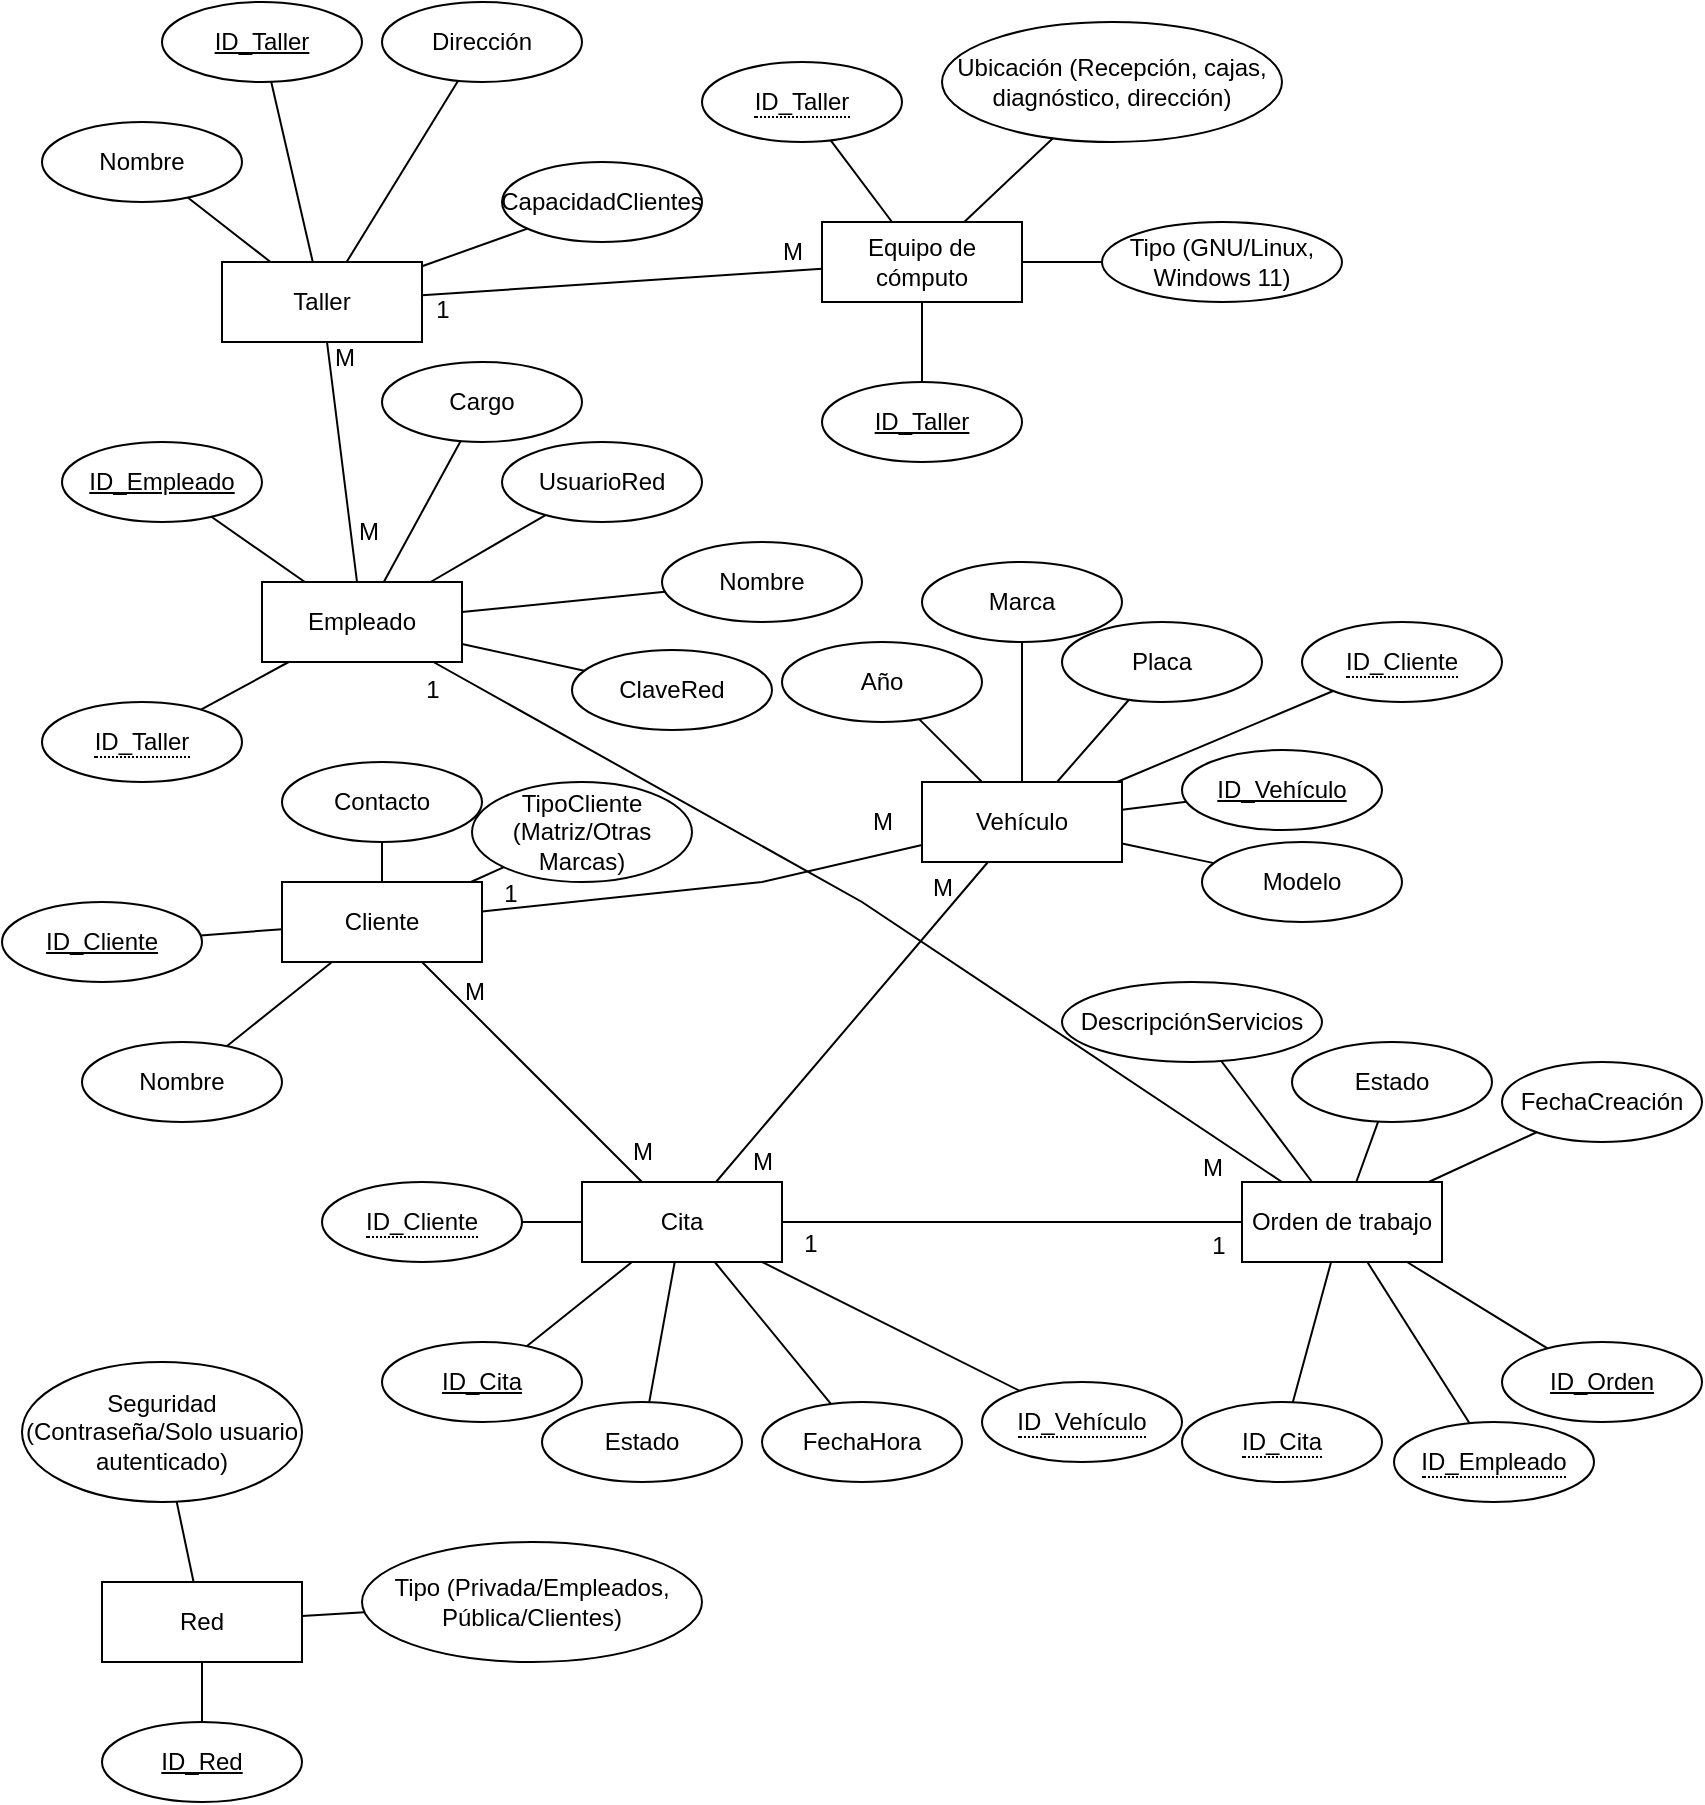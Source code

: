 <mxfile version="26.0.16">
  <diagram id="R2lEEEUBdFMjLlhIrx00" name="Page-1">
    <mxGraphModel dx="1050" dy="625" grid="1" gridSize="10" guides="1" tooltips="1" connect="1" arrows="1" fold="1" page="1" pageScale="1" pageWidth="850" pageHeight="1100" math="0" shadow="0" extFonts="Permanent Marker^https://fonts.googleapis.com/css?family=Permanent+Marker">
      <root>
        <mxCell id="0" />
        <mxCell id="1" parent="0" />
        <mxCell id="UkdhcGkdxdpOqxr7DXhF-1" value="Taller" style="whiteSpace=wrap;html=1;align=center;" parent="1" vertex="1">
          <mxGeometry x="150" y="210" width="100" height="40" as="geometry" />
        </mxCell>
        <mxCell id="UkdhcGkdxdpOqxr7DXhF-2" value="Nombre" style="ellipse;whiteSpace=wrap;html=1;align=center;" parent="1" vertex="1">
          <mxGeometry x="60" y="140" width="100" height="40" as="geometry" />
        </mxCell>
        <mxCell id="UkdhcGkdxdpOqxr7DXhF-3" value="Dirección" style="ellipse;whiteSpace=wrap;html=1;align=center;" parent="1" vertex="1">
          <mxGeometry x="230" y="80" width="100" height="40" as="geometry" />
        </mxCell>
        <mxCell id="UkdhcGkdxdpOqxr7DXhF-4" value="CapacidadClientes" style="ellipse;whiteSpace=wrap;html=1;align=center;" parent="1" vertex="1">
          <mxGeometry x="290" y="160" width="100" height="40" as="geometry" />
        </mxCell>
        <mxCell id="UkdhcGkdxdpOqxr7DXhF-5" value="ID_Taller" style="ellipse;whiteSpace=wrap;html=1;align=center;fontStyle=4;" parent="1" vertex="1">
          <mxGeometry x="120" y="80" width="100" height="40" as="geometry" />
        </mxCell>
        <mxCell id="UkdhcGkdxdpOqxr7DXhF-10" value="Empleado" style="whiteSpace=wrap;html=1;align=center;" parent="1" vertex="1">
          <mxGeometry x="170" y="370" width="100" height="40" as="geometry" />
        </mxCell>
        <mxCell id="UkdhcGkdxdpOqxr7DXhF-11" value="ClaveRed" style="ellipse;whiteSpace=wrap;html=1;align=center;" parent="1" vertex="1">
          <mxGeometry x="325" y="404" width="100" height="40" as="geometry" />
        </mxCell>
        <mxCell id="UkdhcGkdxdpOqxr7DXhF-12" value="UsuarioRed" style="ellipse;whiteSpace=wrap;html=1;align=center;" parent="1" vertex="1">
          <mxGeometry x="290" y="300" width="100" height="40" as="geometry" />
        </mxCell>
        <mxCell id="UkdhcGkdxdpOqxr7DXhF-13" value="Cargo" style="ellipse;whiteSpace=wrap;html=1;align=center;" parent="1" vertex="1">
          <mxGeometry x="230" y="260" width="100" height="40" as="geometry" />
        </mxCell>
        <mxCell id="UkdhcGkdxdpOqxr7DXhF-14" value="Nombre" style="ellipse;whiteSpace=wrap;html=1;align=center;" parent="1" vertex="1">
          <mxGeometry x="370" y="350" width="100" height="40" as="geometry" />
        </mxCell>
        <mxCell id="UkdhcGkdxdpOqxr7DXhF-15" value="ID_Empleado" style="ellipse;whiteSpace=wrap;html=1;align=center;fontStyle=4;" parent="1" vertex="1">
          <mxGeometry x="70" y="300" width="100" height="40" as="geometry" />
        </mxCell>
        <mxCell id="UkdhcGkdxdpOqxr7DXhF-16" value="&lt;span style=&quot;border-bottom: 1px dotted&quot;&gt;ID_Taller&lt;/span&gt;" style="ellipse;whiteSpace=wrap;html=1;align=center;" parent="1" vertex="1">
          <mxGeometry x="60" y="430" width="100" height="40" as="geometry" />
        </mxCell>
        <mxCell id="UkdhcGkdxdpOqxr7DXhF-24" value="Cliente" style="whiteSpace=wrap;html=1;align=center;" parent="1" vertex="1">
          <mxGeometry x="180" y="520" width="100" height="40" as="geometry" />
        </mxCell>
        <mxCell id="UkdhcGkdxdpOqxr7DXhF-25" value="TipoCliente (Matriz/Otras Marcas)" style="ellipse;whiteSpace=wrap;html=1;align=center;" parent="1" vertex="1">
          <mxGeometry x="275" y="470" width="110" height="50" as="geometry" />
        </mxCell>
        <mxCell id="UkdhcGkdxdpOqxr7DXhF-26" value="Contacto" style="ellipse;whiteSpace=wrap;html=1;align=center;" parent="1" vertex="1">
          <mxGeometry x="180" y="460" width="100" height="40" as="geometry" />
        </mxCell>
        <mxCell id="UkdhcGkdxdpOqxr7DXhF-27" value="ID_Cliente" style="ellipse;whiteSpace=wrap;html=1;align=center;fontStyle=4;" parent="1" vertex="1">
          <mxGeometry x="40" y="530" width="100" height="40" as="geometry" />
        </mxCell>
        <mxCell id="UkdhcGkdxdpOqxr7DXhF-28" value="Nombre" style="ellipse;whiteSpace=wrap;html=1;align=center;" parent="1" vertex="1">
          <mxGeometry x="80" y="600" width="100" height="40" as="geometry" />
        </mxCell>
        <mxCell id="UkdhcGkdxdpOqxr7DXhF-33" value="Vehículo" style="whiteSpace=wrap;html=1;align=center;" parent="1" vertex="1">
          <mxGeometry x="500" y="470" width="100" height="40" as="geometry" />
        </mxCell>
        <mxCell id="UkdhcGkdxdpOqxr7DXhF-34" value="ID_Vehículo" style="ellipse;whiteSpace=wrap;html=1;align=center;fontStyle=4;" parent="1" vertex="1">
          <mxGeometry x="630" y="454" width="100" height="40" as="geometry" />
        </mxCell>
        <mxCell id="UkdhcGkdxdpOqxr7DXhF-35" value="Año" style="ellipse;whiteSpace=wrap;html=1;align=center;" parent="1" vertex="1">
          <mxGeometry x="430" y="400" width="100" height="40" as="geometry" />
        </mxCell>
        <mxCell id="UkdhcGkdxdpOqxr7DXhF-36" value="Marca" style="ellipse;whiteSpace=wrap;html=1;align=center;" parent="1" vertex="1">
          <mxGeometry x="500" y="360" width="100" height="40" as="geometry" />
        </mxCell>
        <mxCell id="UkdhcGkdxdpOqxr7DXhF-37" value="Modelo" style="ellipse;whiteSpace=wrap;html=1;align=center;" parent="1" vertex="1">
          <mxGeometry x="640" y="500" width="100" height="40" as="geometry" />
        </mxCell>
        <mxCell id="UkdhcGkdxdpOqxr7DXhF-38" value="Placa" style="ellipse;whiteSpace=wrap;html=1;align=center;" parent="1" vertex="1">
          <mxGeometry x="570" y="390" width="100" height="40" as="geometry" />
        </mxCell>
        <mxCell id="UkdhcGkdxdpOqxr7DXhF-39" value="&lt;span style=&quot;border-bottom: 1px dotted&quot;&gt;ID_Cliente&lt;/span&gt;" style="ellipse;whiteSpace=wrap;html=1;align=center;" parent="1" vertex="1">
          <mxGeometry x="690" y="390" width="100" height="40" as="geometry" />
        </mxCell>
        <mxCell id="UkdhcGkdxdpOqxr7DXhF-48" value="Cita" style="whiteSpace=wrap;html=1;align=center;" parent="1" vertex="1">
          <mxGeometry x="330" y="670" width="100" height="40" as="geometry" />
        </mxCell>
        <mxCell id="UkdhcGkdxdpOqxr7DXhF-49" value="Estado" style="ellipse;whiteSpace=wrap;html=1;align=center;" parent="1" vertex="1">
          <mxGeometry x="310" y="780" width="100" height="40" as="geometry" />
        </mxCell>
        <mxCell id="UkdhcGkdxdpOqxr7DXhF-50" value="FechaHora" style="ellipse;whiteSpace=wrap;html=1;align=center;" parent="1" vertex="1">
          <mxGeometry x="420" y="780" width="100" height="40" as="geometry" />
        </mxCell>
        <mxCell id="UkdhcGkdxdpOqxr7DXhF-51" value="ID_Cita" style="ellipse;whiteSpace=wrap;html=1;align=center;fontStyle=4;" parent="1" vertex="1">
          <mxGeometry x="230" y="750" width="100" height="40" as="geometry" />
        </mxCell>
        <mxCell id="UkdhcGkdxdpOqxr7DXhF-52" value="&lt;span style=&quot;border-bottom: 1px dotted&quot;&gt;ID_Vehículo&lt;/span&gt;" style="ellipse;whiteSpace=wrap;html=1;align=center;" parent="1" vertex="1">
          <mxGeometry x="530" y="770" width="100" height="40" as="geometry" />
        </mxCell>
        <mxCell id="UkdhcGkdxdpOqxr7DXhF-53" value="&lt;span style=&quot;border-bottom: 1px dotted&quot;&gt;ID_Cliente&lt;/span&gt;" style="ellipse;whiteSpace=wrap;html=1;align=center;" parent="1" vertex="1">
          <mxGeometry x="200" y="670" width="100" height="40" as="geometry" />
        </mxCell>
        <mxCell id="UkdhcGkdxdpOqxr7DXhF-61" value="Orden de trabajo" style="whiteSpace=wrap;html=1;align=center;" parent="1" vertex="1">
          <mxGeometry x="660" y="670" width="100" height="40" as="geometry" />
        </mxCell>
        <mxCell id="UkdhcGkdxdpOqxr7DXhF-62" value="ID_Orden" style="ellipse;whiteSpace=wrap;html=1;align=center;fontStyle=4;" parent="1" vertex="1">
          <mxGeometry x="790" y="750" width="100" height="40" as="geometry" />
        </mxCell>
        <mxCell id="UkdhcGkdxdpOqxr7DXhF-63" value="FechaCreación" style="ellipse;whiteSpace=wrap;html=1;align=center;" parent="1" vertex="1">
          <mxGeometry x="790" y="610" width="100" height="40" as="geometry" />
        </mxCell>
        <mxCell id="UkdhcGkdxdpOqxr7DXhF-64" value="Estado" style="ellipse;whiteSpace=wrap;html=1;align=center;" parent="1" vertex="1">
          <mxGeometry x="685" y="600" width="100" height="40" as="geometry" />
        </mxCell>
        <mxCell id="UkdhcGkdxdpOqxr7DXhF-65" value="DescripciónServicios" style="ellipse;whiteSpace=wrap;html=1;align=center;" parent="1" vertex="1">
          <mxGeometry x="570" y="570" width="130" height="40" as="geometry" />
        </mxCell>
        <mxCell id="UkdhcGkdxdpOqxr7DXhF-66" value="&lt;span style=&quot;border-bottom: 1px dotted&quot;&gt;ID_Cita&lt;/span&gt;" style="ellipse;whiteSpace=wrap;html=1;align=center;" parent="1" vertex="1">
          <mxGeometry x="630" y="780" width="100" height="40" as="geometry" />
        </mxCell>
        <mxCell id="UkdhcGkdxdpOqxr7DXhF-67" value="&lt;span style=&quot;border-bottom: 1px dotted&quot;&gt;ID_Empleado&lt;/span&gt;" style="ellipse;whiteSpace=wrap;html=1;align=center;" parent="1" vertex="1">
          <mxGeometry x="736" y="790" width="100" height="40" as="geometry" />
        </mxCell>
        <mxCell id="UkdhcGkdxdpOqxr7DXhF-76" value="Equipo de cómputo" style="whiteSpace=wrap;html=1;align=center;" parent="1" vertex="1">
          <mxGeometry x="450" y="190" width="100" height="40" as="geometry" />
        </mxCell>
        <mxCell id="UkdhcGkdxdpOqxr7DXhF-77" value="ID_Taller" style="ellipse;whiteSpace=wrap;html=1;align=center;fontStyle=4;" parent="1" vertex="1">
          <mxGeometry x="450" y="270" width="100" height="40" as="geometry" />
        </mxCell>
        <mxCell id="UkdhcGkdxdpOqxr7DXhF-78" value="Tipo (GNU/Linux, Windows 11)" style="ellipse;whiteSpace=wrap;html=1;align=center;" parent="1" vertex="1">
          <mxGeometry x="590" y="190" width="120" height="40" as="geometry" />
        </mxCell>
        <mxCell id="UkdhcGkdxdpOqxr7DXhF-79" value="Ubicación (Recepción, cajas, diagnóstico, dirección)" style="ellipse;whiteSpace=wrap;html=1;align=center;" parent="1" vertex="1">
          <mxGeometry x="510" y="90" width="170" height="60" as="geometry" />
        </mxCell>
        <mxCell id="UkdhcGkdxdpOqxr7DXhF-80" value="&lt;span style=&quot;border-bottom: 1px dotted&quot;&gt;ID_Taller&lt;/span&gt;" style="ellipse;whiteSpace=wrap;html=1;align=center;" parent="1" vertex="1">
          <mxGeometry x="390" y="110" width="100" height="40" as="geometry" />
        </mxCell>
        <mxCell id="UkdhcGkdxdpOqxr7DXhF-86" value="Red" style="whiteSpace=wrap;html=1;align=center;" parent="1" vertex="1">
          <mxGeometry x="90" y="870" width="100" height="40" as="geometry" />
        </mxCell>
        <mxCell id="UkdhcGkdxdpOqxr7DXhF-87" value="ID_Red" style="ellipse;whiteSpace=wrap;html=1;align=center;fontStyle=4;" parent="1" vertex="1">
          <mxGeometry x="90" y="940" width="100" height="40" as="geometry" />
        </mxCell>
        <mxCell id="UkdhcGkdxdpOqxr7DXhF-88" value="Seguridad (Contraseña/Solo usuario autenticado)" style="ellipse;whiteSpace=wrap;html=1;align=center;" parent="1" vertex="1">
          <mxGeometry x="50" y="760" width="140" height="70" as="geometry" />
        </mxCell>
        <mxCell id="UkdhcGkdxdpOqxr7DXhF-89" value="Tipo (Privada/Empleados, Pública/Clientes)" style="ellipse;whiteSpace=wrap;html=1;align=center;" parent="1" vertex="1">
          <mxGeometry x="220" y="850" width="170" height="60" as="geometry" />
        </mxCell>
        <mxCell id="W4stSOK9QCGewERcXAhD-1" value="1" style="text;html=1;align=center;verticalAlign=middle;resizable=0;points=[];autosize=1;strokeColor=none;fillColor=none;" parent="1" vertex="1">
          <mxGeometry x="245" y="219" width="30" height="30" as="geometry" />
        </mxCell>
        <mxCell id="W4stSOK9QCGewERcXAhD-2" value="M" style="text;html=1;align=center;verticalAlign=middle;resizable=0;points=[];autosize=1;strokeColor=none;fillColor=none;" parent="1" vertex="1">
          <mxGeometry x="420" y="190" width="30" height="30" as="geometry" />
        </mxCell>
        <mxCell id="W4stSOK9QCGewERcXAhD-3" value="M" style="text;html=1;align=center;verticalAlign=middle;resizable=0;points=[];autosize=1;strokeColor=none;fillColor=none;" parent="1" vertex="1">
          <mxGeometry x="196" y="243" width="30" height="30" as="geometry" />
        </mxCell>
        <mxCell id="W4stSOK9QCGewERcXAhD-4" value="M" style="text;html=1;align=center;verticalAlign=middle;resizable=0;points=[];autosize=1;strokeColor=none;fillColor=none;" parent="1" vertex="1">
          <mxGeometry x="208" y="330" width="30" height="30" as="geometry" />
        </mxCell>
        <mxCell id="W4stSOK9QCGewERcXAhD-5" value="M" style="text;html=1;align=center;verticalAlign=middle;resizable=0;points=[];autosize=1;strokeColor=none;fillColor=none;" parent="1" vertex="1">
          <mxGeometry x="261" y="560" width="30" height="30" as="geometry" />
        </mxCell>
        <mxCell id="W4stSOK9QCGewERcXAhD-6" value="M" style="text;html=1;align=center;verticalAlign=middle;resizable=0;points=[];autosize=1;strokeColor=none;fillColor=none;" parent="1" vertex="1">
          <mxGeometry x="465" y="475" width="30" height="30" as="geometry" />
        </mxCell>
        <mxCell id="W4stSOK9QCGewERcXAhD-7" value="1" style="text;html=1;align=center;verticalAlign=middle;resizable=0;points=[];autosize=1;strokeColor=none;fillColor=none;" parent="1" vertex="1">
          <mxGeometry x="240" y="409" width="30" height="30" as="geometry" />
        </mxCell>
        <mxCell id="W4stSOK9QCGewERcXAhD-8" value="M" style="text;html=1;align=center;verticalAlign=middle;resizable=0;points=[];autosize=1;strokeColor=none;fillColor=none;" parent="1" vertex="1">
          <mxGeometry x="630" y="648" width="30" height="30" as="geometry" />
        </mxCell>
        <mxCell id="W4stSOK9QCGewERcXAhD-9" value="M" style="text;html=1;align=center;verticalAlign=middle;resizable=0;points=[];autosize=1;strokeColor=none;fillColor=none;" parent="1" vertex="1">
          <mxGeometry x="345" y="640" width="30" height="30" as="geometry" />
        </mxCell>
        <mxCell id="W4stSOK9QCGewERcXAhD-10" value="1" style="text;html=1;align=center;verticalAlign=middle;resizable=0;points=[];autosize=1;strokeColor=none;fillColor=none;" parent="1" vertex="1">
          <mxGeometry x="279" y="511" width="30" height="30" as="geometry" />
        </mxCell>
        <mxCell id="RRAopplb1EzFonQopaxH-1" value="" style="endArrow=none;html=1;rounded=0;" edge="1" parent="1" source="UkdhcGkdxdpOqxr7DXhF-1" target="UkdhcGkdxdpOqxr7DXhF-5">
          <mxGeometry width="50" height="50" relative="1" as="geometry">
            <mxPoint x="510" y="350" as="sourcePoint" />
            <mxPoint x="560" y="300" as="targetPoint" />
          </mxGeometry>
        </mxCell>
        <mxCell id="RRAopplb1EzFonQopaxH-2" value="" style="endArrow=none;html=1;rounded=0;" edge="1" parent="1" source="UkdhcGkdxdpOqxr7DXhF-1" target="UkdhcGkdxdpOqxr7DXhF-3">
          <mxGeometry width="50" height="50" relative="1" as="geometry">
            <mxPoint x="210" y="180" as="sourcePoint" />
            <mxPoint x="260" y="130" as="targetPoint" />
          </mxGeometry>
        </mxCell>
        <mxCell id="RRAopplb1EzFonQopaxH-3" value="" style="endArrow=none;html=1;rounded=0;" edge="1" parent="1" source="UkdhcGkdxdpOqxr7DXhF-1" target="UkdhcGkdxdpOqxr7DXhF-2">
          <mxGeometry width="50" height="50" relative="1" as="geometry">
            <mxPoint x="810" y="210" as="sourcePoint" />
            <mxPoint x="860" y="160" as="targetPoint" />
          </mxGeometry>
        </mxCell>
        <mxCell id="RRAopplb1EzFonQopaxH-4" value="" style="endArrow=none;html=1;rounded=0;" edge="1" parent="1" source="UkdhcGkdxdpOqxr7DXhF-1" target="UkdhcGkdxdpOqxr7DXhF-4">
          <mxGeometry width="50" height="50" relative="1" as="geometry">
            <mxPoint x="730" y="130" as="sourcePoint" />
            <mxPoint x="780" y="80" as="targetPoint" />
          </mxGeometry>
        </mxCell>
        <mxCell id="RRAopplb1EzFonQopaxH-5" value="" style="endArrow=none;html=1;rounded=0;" edge="1" parent="1" source="UkdhcGkdxdpOqxr7DXhF-79" target="UkdhcGkdxdpOqxr7DXhF-76">
          <mxGeometry width="50" height="50" relative="1" as="geometry">
            <mxPoint x="910" y="240" as="sourcePoint" />
            <mxPoint x="960" y="190" as="targetPoint" />
          </mxGeometry>
        </mxCell>
        <mxCell id="RRAopplb1EzFonQopaxH-6" value="" style="endArrow=none;html=1;rounded=0;" edge="1" parent="1" source="UkdhcGkdxdpOqxr7DXhF-1" target="UkdhcGkdxdpOqxr7DXhF-76">
          <mxGeometry width="50" height="50" relative="1" as="geometry">
            <mxPoint x="730" y="200" as="sourcePoint" />
            <mxPoint x="780" y="150" as="targetPoint" />
          </mxGeometry>
        </mxCell>
        <mxCell id="RRAopplb1EzFonQopaxH-7" value="" style="endArrow=none;html=1;rounded=0;" edge="1" parent="1" source="UkdhcGkdxdpOqxr7DXhF-33" target="UkdhcGkdxdpOqxr7DXhF-36">
          <mxGeometry width="50" height="50" relative="1" as="geometry">
            <mxPoint x="510" y="350" as="sourcePoint" />
            <mxPoint x="560" y="300" as="targetPoint" />
          </mxGeometry>
        </mxCell>
        <mxCell id="RRAopplb1EzFonQopaxH-8" value="" style="endArrow=none;html=1;rounded=0;" edge="1" parent="1" source="UkdhcGkdxdpOqxr7DXhF-11" target="UkdhcGkdxdpOqxr7DXhF-10">
          <mxGeometry width="50" height="50" relative="1" as="geometry">
            <mxPoint x="510" y="350" as="sourcePoint" />
            <mxPoint x="560" y="300" as="targetPoint" />
          </mxGeometry>
        </mxCell>
        <mxCell id="RRAopplb1EzFonQopaxH-9" value="" style="endArrow=none;html=1;rounded=0;" edge="1" parent="1" source="UkdhcGkdxdpOqxr7DXhF-14" target="UkdhcGkdxdpOqxr7DXhF-10">
          <mxGeometry width="50" height="50" relative="1" as="geometry">
            <mxPoint x="510" y="350" as="sourcePoint" />
            <mxPoint x="560" y="300" as="targetPoint" />
          </mxGeometry>
        </mxCell>
        <mxCell id="RRAopplb1EzFonQopaxH-10" value="" style="endArrow=none;html=1;rounded=0;" edge="1" parent="1" source="UkdhcGkdxdpOqxr7DXhF-12" target="UkdhcGkdxdpOqxr7DXhF-10">
          <mxGeometry width="50" height="50" relative="1" as="geometry">
            <mxPoint x="510" y="350" as="sourcePoint" />
            <mxPoint x="560" y="300" as="targetPoint" />
          </mxGeometry>
        </mxCell>
        <mxCell id="RRAopplb1EzFonQopaxH-11" value="" style="endArrow=none;html=1;rounded=0;" edge="1" parent="1" source="UkdhcGkdxdpOqxr7DXhF-16" target="UkdhcGkdxdpOqxr7DXhF-10">
          <mxGeometry width="50" height="50" relative="1" as="geometry">
            <mxPoint x="390" y="323" as="sourcePoint" />
            <mxPoint x="440" y="273" as="targetPoint" />
          </mxGeometry>
        </mxCell>
        <mxCell id="RRAopplb1EzFonQopaxH-12" value="" style="endArrow=none;html=1;rounded=0;" edge="1" parent="1" source="UkdhcGkdxdpOqxr7DXhF-15" target="UkdhcGkdxdpOqxr7DXhF-10">
          <mxGeometry width="50" height="50" relative="1" as="geometry">
            <mxPoint x="510" y="350" as="sourcePoint" />
            <mxPoint x="560" y="300" as="targetPoint" />
          </mxGeometry>
        </mxCell>
        <mxCell id="RRAopplb1EzFonQopaxH-13" value="" style="endArrow=none;html=1;rounded=0;" edge="1" parent="1" source="UkdhcGkdxdpOqxr7DXhF-10" target="UkdhcGkdxdpOqxr7DXhF-13">
          <mxGeometry width="50" height="50" relative="1" as="geometry">
            <mxPoint x="510" y="350" as="sourcePoint" />
            <mxPoint x="560" y="300" as="targetPoint" />
          </mxGeometry>
        </mxCell>
        <mxCell id="RRAopplb1EzFonQopaxH-14" value="" style="endArrow=none;html=1;rounded=0;" edge="1" parent="1" source="UkdhcGkdxdpOqxr7DXhF-10" target="UkdhcGkdxdpOqxr7DXhF-1">
          <mxGeometry width="50" height="50" relative="1" as="geometry">
            <mxPoint x="510" y="350" as="sourcePoint" />
            <mxPoint x="560" y="300" as="targetPoint" />
          </mxGeometry>
        </mxCell>
        <mxCell id="RRAopplb1EzFonQopaxH-15" value="" style="endArrow=none;html=1;rounded=0;" edge="1" parent="1" source="UkdhcGkdxdpOqxr7DXhF-77" target="UkdhcGkdxdpOqxr7DXhF-76">
          <mxGeometry width="50" height="50" relative="1" as="geometry">
            <mxPoint x="510" y="350" as="sourcePoint" />
            <mxPoint x="560" y="300" as="targetPoint" />
          </mxGeometry>
        </mxCell>
        <mxCell id="RRAopplb1EzFonQopaxH-16" value="" style="endArrow=none;html=1;rounded=0;" edge="1" parent="1" source="UkdhcGkdxdpOqxr7DXhF-76" target="UkdhcGkdxdpOqxr7DXhF-78">
          <mxGeometry width="50" height="50" relative="1" as="geometry">
            <mxPoint x="510" y="350" as="sourcePoint" />
            <mxPoint x="610" y="240" as="targetPoint" />
          </mxGeometry>
        </mxCell>
        <mxCell id="RRAopplb1EzFonQopaxH-17" value="" style="endArrow=none;html=1;rounded=0;" edge="1" parent="1" source="UkdhcGkdxdpOqxr7DXhF-76" target="UkdhcGkdxdpOqxr7DXhF-80">
          <mxGeometry width="50" height="50" relative="1" as="geometry">
            <mxPoint x="541" y="235" as="sourcePoint" />
            <mxPoint x="591" y="185" as="targetPoint" />
          </mxGeometry>
        </mxCell>
        <mxCell id="RRAopplb1EzFonQopaxH-18" value="" style="endArrow=none;html=1;rounded=0;" edge="1" parent="1" source="UkdhcGkdxdpOqxr7DXhF-48" target="UkdhcGkdxdpOqxr7DXhF-24">
          <mxGeometry width="50" height="50" relative="1" as="geometry">
            <mxPoint x="510" y="350" as="sourcePoint" />
            <mxPoint x="560" y="300" as="targetPoint" />
          </mxGeometry>
        </mxCell>
        <mxCell id="RRAopplb1EzFonQopaxH-19" value="" style="endArrow=none;html=1;rounded=0;" edge="1" parent="1" source="UkdhcGkdxdpOqxr7DXhF-33" target="UkdhcGkdxdpOqxr7DXhF-24">
          <mxGeometry width="50" height="50" relative="1" as="geometry">
            <mxPoint x="510" y="350" as="sourcePoint" />
            <mxPoint x="560" y="300" as="targetPoint" />
            <Array as="points">
              <mxPoint x="420" y="520" />
            </Array>
          </mxGeometry>
        </mxCell>
        <mxCell id="RRAopplb1EzFonQopaxH-20" value="" style="endArrow=none;html=1;rounded=0;" edge="1" parent="1" source="UkdhcGkdxdpOqxr7DXhF-25" target="UkdhcGkdxdpOqxr7DXhF-24">
          <mxGeometry width="50" height="50" relative="1" as="geometry">
            <mxPoint x="510" y="350" as="sourcePoint" />
            <mxPoint x="560" y="300" as="targetPoint" />
          </mxGeometry>
        </mxCell>
        <mxCell id="RRAopplb1EzFonQopaxH-21" value="" style="endArrow=none;html=1;rounded=0;" edge="1" parent="1" source="UkdhcGkdxdpOqxr7DXhF-28" target="UkdhcGkdxdpOqxr7DXhF-24">
          <mxGeometry width="50" height="50" relative="1" as="geometry">
            <mxPoint x="510" y="350" as="sourcePoint" />
            <mxPoint x="560" y="300" as="targetPoint" />
          </mxGeometry>
        </mxCell>
        <mxCell id="RRAopplb1EzFonQopaxH-22" value="" style="endArrow=none;html=1;rounded=0;" edge="1" parent="1" source="UkdhcGkdxdpOqxr7DXhF-27" target="UkdhcGkdxdpOqxr7DXhF-24">
          <mxGeometry width="50" height="50" relative="1" as="geometry">
            <mxPoint x="510" y="350" as="sourcePoint" />
            <mxPoint x="560" y="300" as="targetPoint" />
          </mxGeometry>
        </mxCell>
        <mxCell id="RRAopplb1EzFonQopaxH-23" value="" style="endArrow=none;html=1;rounded=0;" edge="1" parent="1" source="UkdhcGkdxdpOqxr7DXhF-24" target="UkdhcGkdxdpOqxr7DXhF-26">
          <mxGeometry width="50" height="50" relative="1" as="geometry">
            <mxPoint x="510" y="350" as="sourcePoint" />
            <mxPoint x="560" y="300" as="targetPoint" />
          </mxGeometry>
        </mxCell>
        <mxCell id="RRAopplb1EzFonQopaxH-24" value="" style="endArrow=none;html=1;rounded=0;" edge="1" parent="1" source="UkdhcGkdxdpOqxr7DXhF-61" target="UkdhcGkdxdpOqxr7DXhF-10">
          <mxGeometry width="50" height="50" relative="1" as="geometry">
            <mxPoint x="510" y="350" as="sourcePoint" />
            <mxPoint x="560" y="300" as="targetPoint" />
            <Array as="points">
              <mxPoint x="470" y="530" />
            </Array>
          </mxGeometry>
        </mxCell>
        <mxCell id="RRAopplb1EzFonQopaxH-25" value="" style="endArrow=none;html=1;rounded=0;" edge="1" parent="1" source="UkdhcGkdxdpOqxr7DXhF-33" target="UkdhcGkdxdpOqxr7DXhF-37">
          <mxGeometry width="50" height="50" relative="1" as="geometry">
            <mxPoint x="510" y="350" as="sourcePoint" />
            <mxPoint x="560" y="300" as="targetPoint" />
          </mxGeometry>
        </mxCell>
        <mxCell id="RRAopplb1EzFonQopaxH-26" value="" style="endArrow=none;html=1;rounded=0;" edge="1" parent="1" source="UkdhcGkdxdpOqxr7DXhF-33" target="UkdhcGkdxdpOqxr7DXhF-39">
          <mxGeometry width="50" height="50" relative="1" as="geometry">
            <mxPoint x="510" y="350" as="sourcePoint" />
            <mxPoint x="560" y="300" as="targetPoint" />
          </mxGeometry>
        </mxCell>
        <mxCell id="RRAopplb1EzFonQopaxH-27" value="" style="endArrow=none;html=1;rounded=0;" edge="1" parent="1" source="UkdhcGkdxdpOqxr7DXhF-33" target="UkdhcGkdxdpOqxr7DXhF-34">
          <mxGeometry width="50" height="50" relative="1" as="geometry">
            <mxPoint x="510" y="350" as="sourcePoint" />
            <mxPoint x="560" y="300" as="targetPoint" />
          </mxGeometry>
        </mxCell>
        <mxCell id="RRAopplb1EzFonQopaxH-28" value="" style="endArrow=none;html=1;rounded=0;" edge="1" parent="1" source="UkdhcGkdxdpOqxr7DXhF-33" target="UkdhcGkdxdpOqxr7DXhF-38">
          <mxGeometry width="50" height="50" relative="1" as="geometry">
            <mxPoint x="510" y="350" as="sourcePoint" />
            <mxPoint x="560" y="300" as="targetPoint" />
          </mxGeometry>
        </mxCell>
        <mxCell id="RRAopplb1EzFonQopaxH-29" value="" style="endArrow=none;html=1;rounded=0;" edge="1" parent="1" source="UkdhcGkdxdpOqxr7DXhF-35" target="UkdhcGkdxdpOqxr7DXhF-33">
          <mxGeometry width="50" height="50" relative="1" as="geometry">
            <mxPoint x="510" y="350" as="sourcePoint" />
            <mxPoint x="560" y="300" as="targetPoint" />
          </mxGeometry>
        </mxCell>
        <mxCell id="RRAopplb1EzFonQopaxH-30" value="" style="endArrow=none;html=1;rounded=0;" edge="1" parent="1" source="UkdhcGkdxdpOqxr7DXhF-64" target="UkdhcGkdxdpOqxr7DXhF-61">
          <mxGeometry width="50" height="50" relative="1" as="geometry">
            <mxPoint x="510" y="450" as="sourcePoint" />
            <mxPoint x="560" y="400" as="targetPoint" />
          </mxGeometry>
        </mxCell>
        <mxCell id="RRAopplb1EzFonQopaxH-31" value="" style="endArrow=none;html=1;rounded=0;" edge="1" parent="1" source="UkdhcGkdxdpOqxr7DXhF-65" target="UkdhcGkdxdpOqxr7DXhF-61">
          <mxGeometry width="50" height="50" relative="1" as="geometry">
            <mxPoint x="510" y="450" as="sourcePoint" />
            <mxPoint x="560" y="400" as="targetPoint" />
          </mxGeometry>
        </mxCell>
        <mxCell id="RRAopplb1EzFonQopaxH-32" value="" style="endArrow=none;html=1;rounded=0;" edge="1" parent="1" source="UkdhcGkdxdpOqxr7DXhF-48" target="UkdhcGkdxdpOqxr7DXhF-61">
          <mxGeometry width="50" height="50" relative="1" as="geometry">
            <mxPoint x="510" y="450" as="sourcePoint" />
            <mxPoint x="560" y="400" as="targetPoint" />
          </mxGeometry>
        </mxCell>
        <mxCell id="RRAopplb1EzFonQopaxH-33" value="" style="endArrow=none;html=1;rounded=0;" edge="1" parent="1" source="UkdhcGkdxdpOqxr7DXhF-48" target="UkdhcGkdxdpOqxr7DXhF-52">
          <mxGeometry width="50" height="50" relative="1" as="geometry">
            <mxPoint x="510" y="450" as="sourcePoint" />
            <mxPoint x="560" y="400" as="targetPoint" />
          </mxGeometry>
        </mxCell>
        <mxCell id="RRAopplb1EzFonQopaxH-34" value="" style="endArrow=none;html=1;rounded=0;" edge="1" parent="1" source="UkdhcGkdxdpOqxr7DXhF-48" target="UkdhcGkdxdpOqxr7DXhF-50">
          <mxGeometry width="50" height="50" relative="1" as="geometry">
            <mxPoint x="510" y="450" as="sourcePoint" />
            <mxPoint x="560" y="400" as="targetPoint" />
          </mxGeometry>
        </mxCell>
        <mxCell id="RRAopplb1EzFonQopaxH-35" value="" style="endArrow=none;html=1;rounded=0;" edge="1" parent="1" source="UkdhcGkdxdpOqxr7DXhF-48" target="UkdhcGkdxdpOqxr7DXhF-49">
          <mxGeometry width="50" height="50" relative="1" as="geometry">
            <mxPoint x="510" y="450" as="sourcePoint" />
            <mxPoint x="560" y="400" as="targetPoint" />
          </mxGeometry>
        </mxCell>
        <mxCell id="RRAopplb1EzFonQopaxH-36" value="" style="endArrow=none;html=1;rounded=0;" edge="1" parent="1" source="UkdhcGkdxdpOqxr7DXhF-48" target="UkdhcGkdxdpOqxr7DXhF-51">
          <mxGeometry width="50" height="50" relative="1" as="geometry">
            <mxPoint x="360" y="580" as="sourcePoint" />
            <mxPoint x="410" y="530" as="targetPoint" />
          </mxGeometry>
        </mxCell>
        <mxCell id="RRAopplb1EzFonQopaxH-37" value="" style="endArrow=none;html=1;rounded=0;" edge="1" parent="1" source="UkdhcGkdxdpOqxr7DXhF-48" target="UkdhcGkdxdpOqxr7DXhF-53">
          <mxGeometry width="50" height="50" relative="1" as="geometry">
            <mxPoint x="485" y="660" as="sourcePoint" />
            <mxPoint x="535" y="610" as="targetPoint" />
          </mxGeometry>
        </mxCell>
        <mxCell id="RRAopplb1EzFonQopaxH-38" value="" style="endArrow=none;html=1;rounded=0;" edge="1" parent="1" source="UkdhcGkdxdpOqxr7DXhF-48" target="UkdhcGkdxdpOqxr7DXhF-33">
          <mxGeometry width="50" height="50" relative="1" as="geometry">
            <mxPoint x="510" y="450" as="sourcePoint" />
            <mxPoint x="560" y="400" as="targetPoint" />
          </mxGeometry>
        </mxCell>
        <mxCell id="RRAopplb1EzFonQopaxH-39" value="M" style="text;html=1;align=center;verticalAlign=middle;resizable=0;points=[];autosize=1;strokeColor=none;fillColor=none;" vertex="1" parent="1">
          <mxGeometry x="495" y="508" width="30" height="30" as="geometry" />
        </mxCell>
        <mxCell id="RRAopplb1EzFonQopaxH-40" value="M" style="text;html=1;align=center;verticalAlign=middle;resizable=0;points=[];autosize=1;strokeColor=none;fillColor=none;" vertex="1" parent="1">
          <mxGeometry x="405" y="645" width="30" height="30" as="geometry" />
        </mxCell>
        <mxCell id="RRAopplb1EzFonQopaxH-41" value="1" style="text;html=1;align=center;verticalAlign=middle;resizable=0;points=[];autosize=1;strokeColor=none;fillColor=none;" vertex="1" parent="1">
          <mxGeometry x="633" y="687" width="30" height="30" as="geometry" />
        </mxCell>
        <mxCell id="RRAopplb1EzFonQopaxH-42" value="1" style="text;html=1;align=center;verticalAlign=middle;resizable=0;points=[];autosize=1;strokeColor=none;fillColor=none;" vertex="1" parent="1">
          <mxGeometry x="429" y="686" width="30" height="30" as="geometry" />
        </mxCell>
        <mxCell id="RRAopplb1EzFonQopaxH-43" value="" style="endArrow=none;html=1;rounded=0;" edge="1" parent="1" source="UkdhcGkdxdpOqxr7DXhF-86" target="UkdhcGkdxdpOqxr7DXhF-89">
          <mxGeometry width="50" height="50" relative="1" as="geometry">
            <mxPoint x="510" y="750" as="sourcePoint" />
            <mxPoint x="560" y="700" as="targetPoint" />
          </mxGeometry>
        </mxCell>
        <mxCell id="RRAopplb1EzFonQopaxH-44" value="" style="endArrow=none;html=1;rounded=0;" edge="1" parent="1" source="UkdhcGkdxdpOqxr7DXhF-87" target="UkdhcGkdxdpOqxr7DXhF-86">
          <mxGeometry width="50" height="50" relative="1" as="geometry">
            <mxPoint x="510" y="750" as="sourcePoint" />
            <mxPoint x="560" y="700" as="targetPoint" />
          </mxGeometry>
        </mxCell>
        <mxCell id="RRAopplb1EzFonQopaxH-45" value="" style="endArrow=none;html=1;rounded=0;" edge="1" parent="1" source="UkdhcGkdxdpOqxr7DXhF-86" target="UkdhcGkdxdpOqxr7DXhF-88">
          <mxGeometry width="50" height="50" relative="1" as="geometry">
            <mxPoint x="510" y="750" as="sourcePoint" />
            <mxPoint x="560" y="700" as="targetPoint" />
          </mxGeometry>
        </mxCell>
        <mxCell id="RRAopplb1EzFonQopaxH-46" value="" style="endArrow=none;html=1;rounded=0;" edge="1" parent="1" source="UkdhcGkdxdpOqxr7DXhF-62" target="UkdhcGkdxdpOqxr7DXhF-61">
          <mxGeometry width="50" height="50" relative="1" as="geometry">
            <mxPoint x="510" y="750" as="sourcePoint" />
            <mxPoint x="560" y="700" as="targetPoint" />
          </mxGeometry>
        </mxCell>
        <mxCell id="RRAopplb1EzFonQopaxH-47" value="" style="endArrow=none;html=1;rounded=0;" edge="1" parent="1" source="UkdhcGkdxdpOqxr7DXhF-63" target="UkdhcGkdxdpOqxr7DXhF-61">
          <mxGeometry width="50" height="50" relative="1" as="geometry">
            <mxPoint x="510" y="750" as="sourcePoint" />
            <mxPoint x="560" y="700" as="targetPoint" />
          </mxGeometry>
        </mxCell>
        <mxCell id="RRAopplb1EzFonQopaxH-48" value="" style="endArrow=none;html=1;rounded=0;" edge="1" parent="1" source="UkdhcGkdxdpOqxr7DXhF-67" target="UkdhcGkdxdpOqxr7DXhF-61">
          <mxGeometry width="50" height="50" relative="1" as="geometry">
            <mxPoint x="510" y="750" as="sourcePoint" />
            <mxPoint x="560" y="700" as="targetPoint" />
          </mxGeometry>
        </mxCell>
        <mxCell id="RRAopplb1EzFonQopaxH-49" value="" style="endArrow=none;html=1;rounded=0;" edge="1" parent="1" source="UkdhcGkdxdpOqxr7DXhF-66" target="UkdhcGkdxdpOqxr7DXhF-61">
          <mxGeometry width="50" height="50" relative="1" as="geometry">
            <mxPoint x="510" y="750" as="sourcePoint" />
            <mxPoint x="560" y="700" as="targetPoint" />
          </mxGeometry>
        </mxCell>
      </root>
    </mxGraphModel>
  </diagram>
</mxfile>
